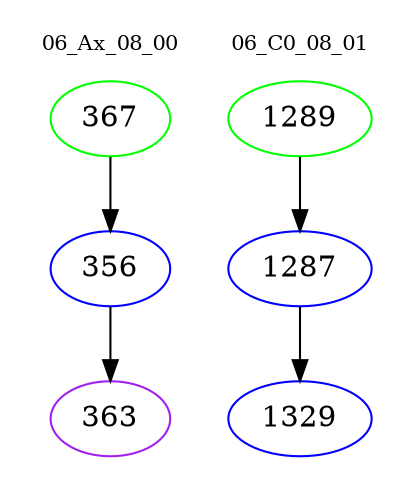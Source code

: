 digraph{
subgraph cluster_0 {
color = white
label = "06_Ax_08_00";
fontsize=10;
T0_367 [label="367", color="green"]
T0_367 -> T0_356 [color="black"]
T0_356 [label="356", color="blue"]
T0_356 -> T0_363 [color="black"]
T0_363 [label="363", color="purple"]
}
subgraph cluster_1 {
color = white
label = "06_C0_08_01";
fontsize=10;
T1_1289 [label="1289", color="green"]
T1_1289 -> T1_1287 [color="black"]
T1_1287 [label="1287", color="blue"]
T1_1287 -> T1_1329 [color="black"]
T1_1329 [label="1329", color="blue"]
}
}
